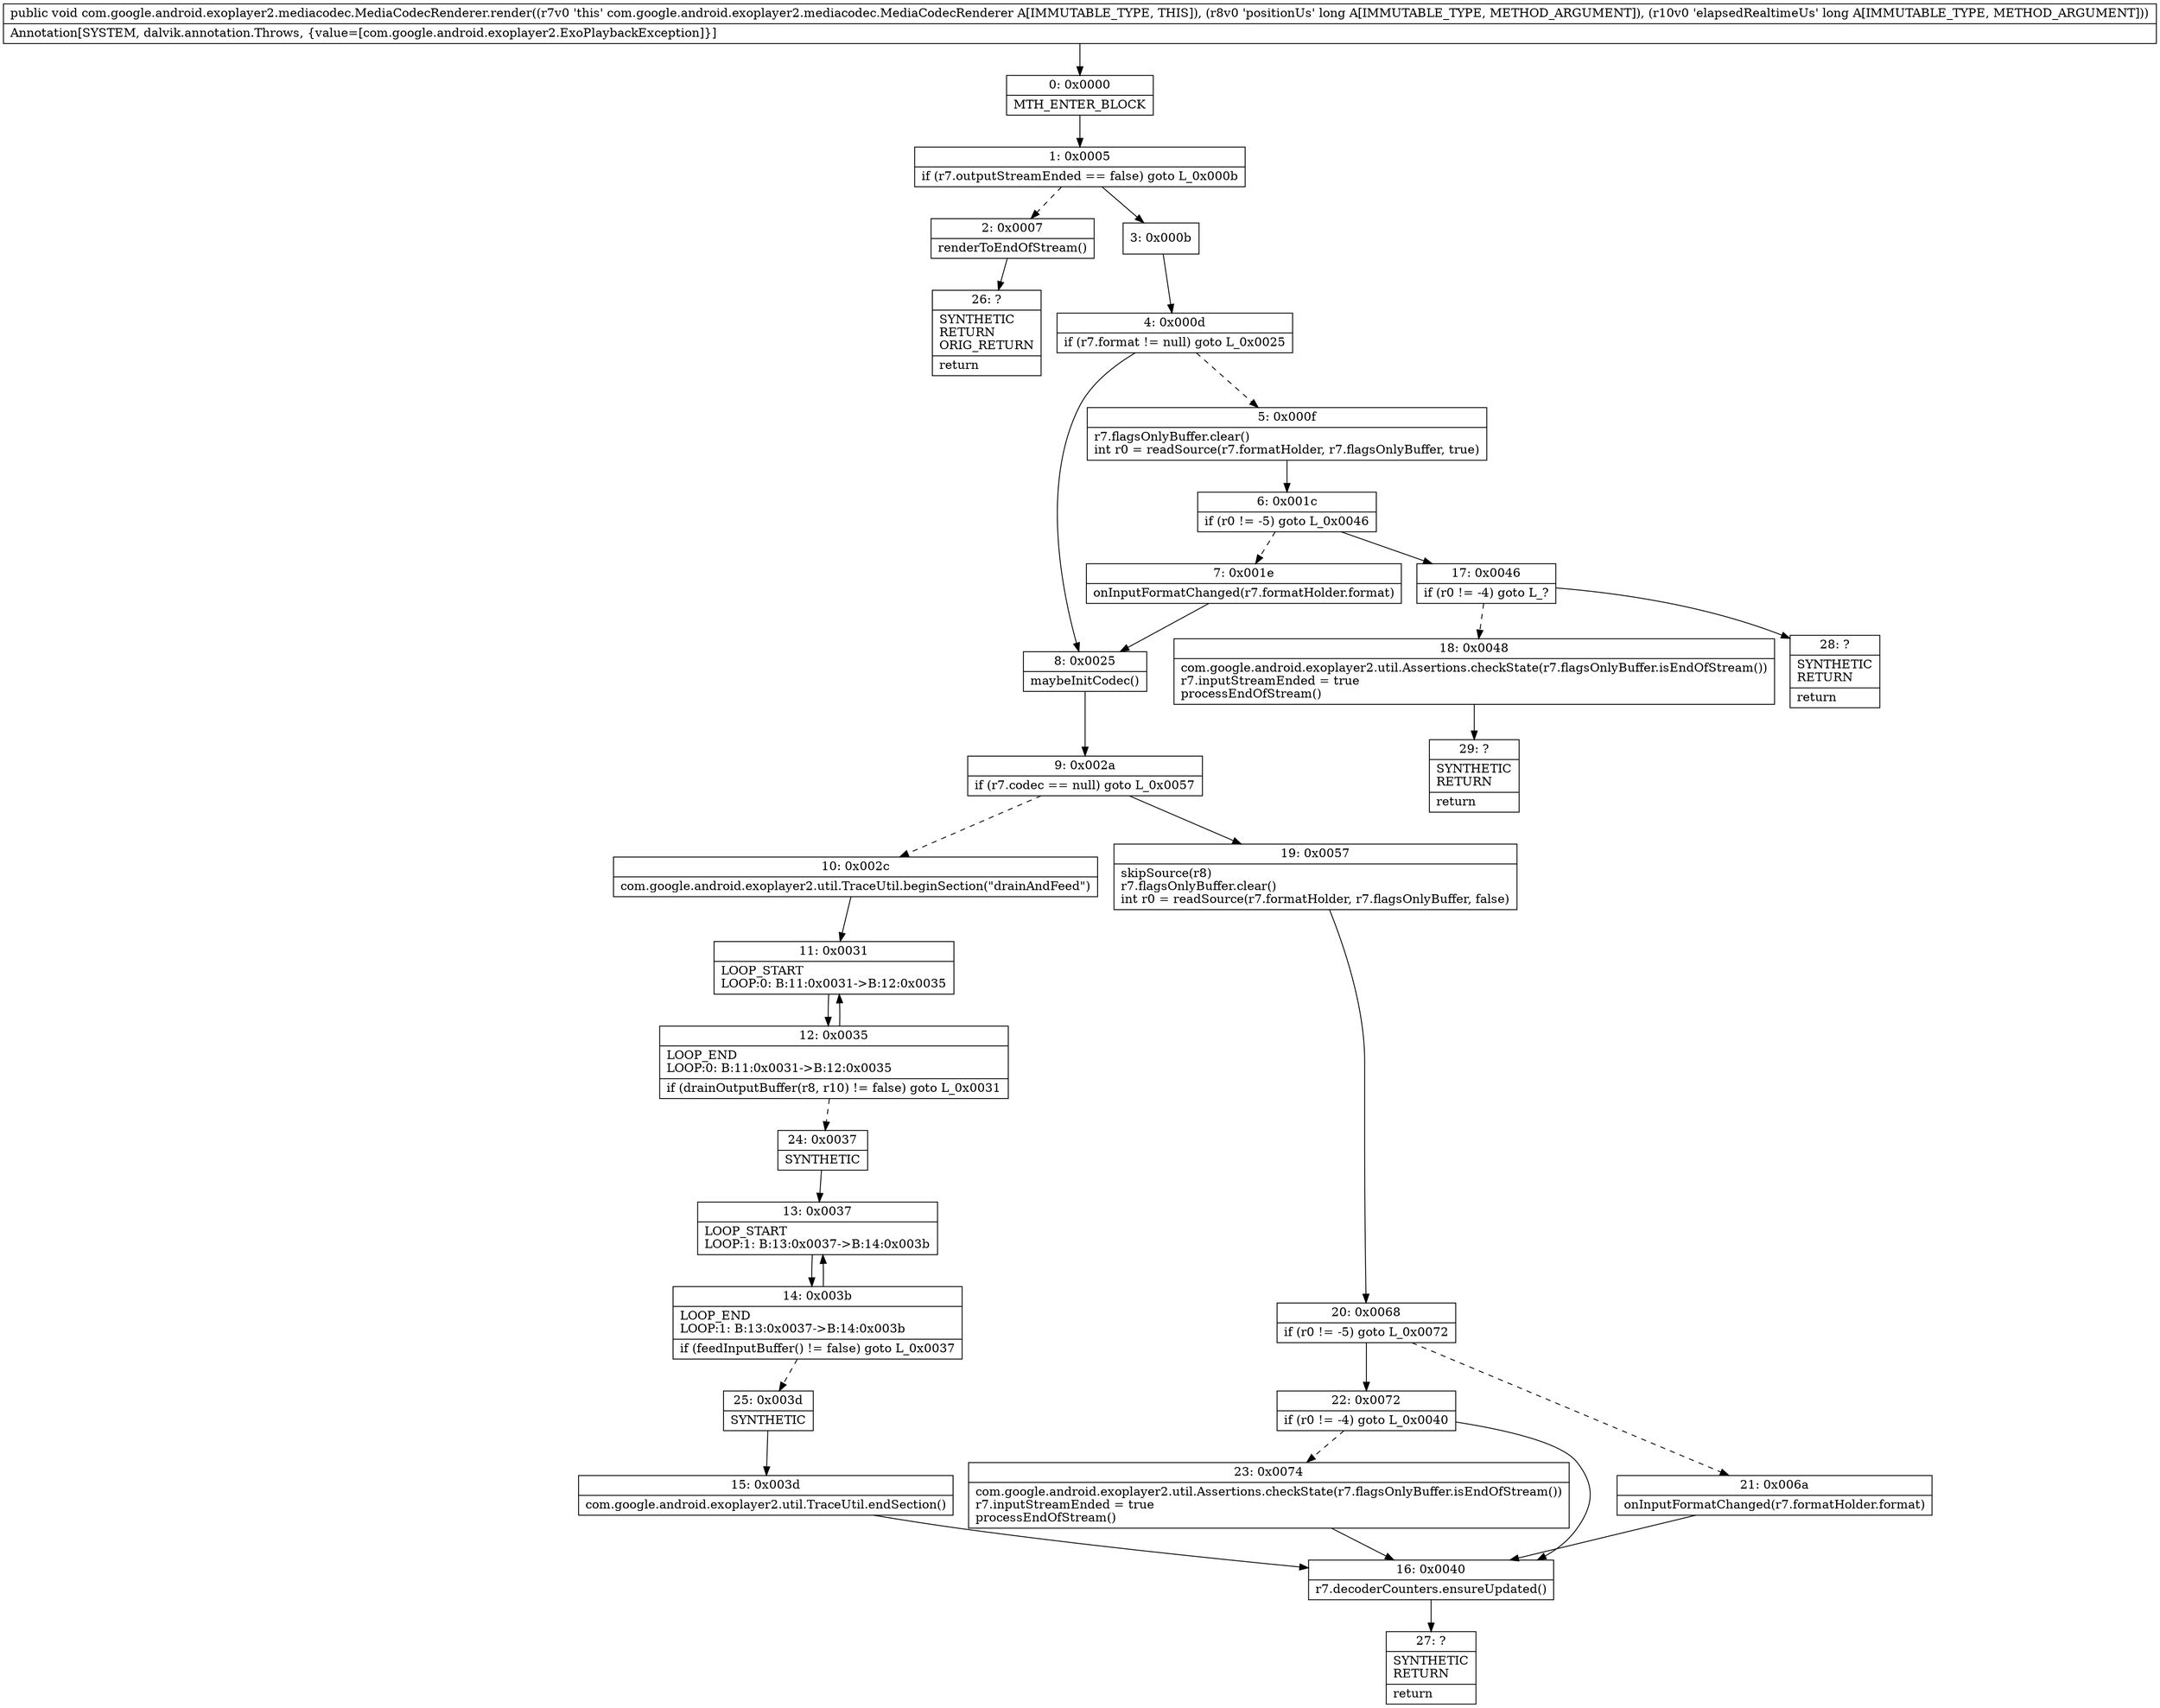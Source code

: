 digraph "CFG forcom.google.android.exoplayer2.mediacodec.MediaCodecRenderer.render(JJ)V" {
Node_0 [shape=record,label="{0\:\ 0x0000|MTH_ENTER_BLOCK\l}"];
Node_1 [shape=record,label="{1\:\ 0x0005|if (r7.outputStreamEnded == false) goto L_0x000b\l}"];
Node_2 [shape=record,label="{2\:\ 0x0007|renderToEndOfStream()\l}"];
Node_3 [shape=record,label="{3\:\ 0x000b}"];
Node_4 [shape=record,label="{4\:\ 0x000d|if (r7.format != null) goto L_0x0025\l}"];
Node_5 [shape=record,label="{5\:\ 0x000f|r7.flagsOnlyBuffer.clear()\lint r0 = readSource(r7.formatHolder, r7.flagsOnlyBuffer, true)\l}"];
Node_6 [shape=record,label="{6\:\ 0x001c|if (r0 != \-5) goto L_0x0046\l}"];
Node_7 [shape=record,label="{7\:\ 0x001e|onInputFormatChanged(r7.formatHolder.format)\l}"];
Node_8 [shape=record,label="{8\:\ 0x0025|maybeInitCodec()\l}"];
Node_9 [shape=record,label="{9\:\ 0x002a|if (r7.codec == null) goto L_0x0057\l}"];
Node_10 [shape=record,label="{10\:\ 0x002c|com.google.android.exoplayer2.util.TraceUtil.beginSection(\"drainAndFeed\")\l}"];
Node_11 [shape=record,label="{11\:\ 0x0031|LOOP_START\lLOOP:0: B:11:0x0031\-\>B:12:0x0035\l}"];
Node_12 [shape=record,label="{12\:\ 0x0035|LOOP_END\lLOOP:0: B:11:0x0031\-\>B:12:0x0035\l|if (drainOutputBuffer(r8, r10) != false) goto L_0x0031\l}"];
Node_13 [shape=record,label="{13\:\ 0x0037|LOOP_START\lLOOP:1: B:13:0x0037\-\>B:14:0x003b\l}"];
Node_14 [shape=record,label="{14\:\ 0x003b|LOOP_END\lLOOP:1: B:13:0x0037\-\>B:14:0x003b\l|if (feedInputBuffer() != false) goto L_0x0037\l}"];
Node_15 [shape=record,label="{15\:\ 0x003d|com.google.android.exoplayer2.util.TraceUtil.endSection()\l}"];
Node_16 [shape=record,label="{16\:\ 0x0040|r7.decoderCounters.ensureUpdated()\l}"];
Node_17 [shape=record,label="{17\:\ 0x0046|if (r0 != \-4) goto L_?\l}"];
Node_18 [shape=record,label="{18\:\ 0x0048|com.google.android.exoplayer2.util.Assertions.checkState(r7.flagsOnlyBuffer.isEndOfStream())\lr7.inputStreamEnded = true\lprocessEndOfStream()\l}"];
Node_19 [shape=record,label="{19\:\ 0x0057|skipSource(r8)\lr7.flagsOnlyBuffer.clear()\lint r0 = readSource(r7.formatHolder, r7.flagsOnlyBuffer, false)\l}"];
Node_20 [shape=record,label="{20\:\ 0x0068|if (r0 != \-5) goto L_0x0072\l}"];
Node_21 [shape=record,label="{21\:\ 0x006a|onInputFormatChanged(r7.formatHolder.format)\l}"];
Node_22 [shape=record,label="{22\:\ 0x0072|if (r0 != \-4) goto L_0x0040\l}"];
Node_23 [shape=record,label="{23\:\ 0x0074|com.google.android.exoplayer2.util.Assertions.checkState(r7.flagsOnlyBuffer.isEndOfStream())\lr7.inputStreamEnded = true\lprocessEndOfStream()\l}"];
Node_24 [shape=record,label="{24\:\ 0x0037|SYNTHETIC\l}"];
Node_25 [shape=record,label="{25\:\ 0x003d|SYNTHETIC\l}"];
Node_26 [shape=record,label="{26\:\ ?|SYNTHETIC\lRETURN\lORIG_RETURN\l|return\l}"];
Node_27 [shape=record,label="{27\:\ ?|SYNTHETIC\lRETURN\l|return\l}"];
Node_28 [shape=record,label="{28\:\ ?|SYNTHETIC\lRETURN\l|return\l}"];
Node_29 [shape=record,label="{29\:\ ?|SYNTHETIC\lRETURN\l|return\l}"];
MethodNode[shape=record,label="{public void com.google.android.exoplayer2.mediacodec.MediaCodecRenderer.render((r7v0 'this' com.google.android.exoplayer2.mediacodec.MediaCodecRenderer A[IMMUTABLE_TYPE, THIS]), (r8v0 'positionUs' long A[IMMUTABLE_TYPE, METHOD_ARGUMENT]), (r10v0 'elapsedRealtimeUs' long A[IMMUTABLE_TYPE, METHOD_ARGUMENT]))  | Annotation[SYSTEM, dalvik.annotation.Throws, \{value=[com.google.android.exoplayer2.ExoPlaybackException]\}]\l}"];
MethodNode -> Node_0;
Node_0 -> Node_1;
Node_1 -> Node_2[style=dashed];
Node_1 -> Node_3;
Node_2 -> Node_26;
Node_3 -> Node_4;
Node_4 -> Node_5[style=dashed];
Node_4 -> Node_8;
Node_5 -> Node_6;
Node_6 -> Node_7[style=dashed];
Node_6 -> Node_17;
Node_7 -> Node_8;
Node_8 -> Node_9;
Node_9 -> Node_10[style=dashed];
Node_9 -> Node_19;
Node_10 -> Node_11;
Node_11 -> Node_12;
Node_12 -> Node_11;
Node_12 -> Node_24[style=dashed];
Node_13 -> Node_14;
Node_14 -> Node_13;
Node_14 -> Node_25[style=dashed];
Node_15 -> Node_16;
Node_16 -> Node_27;
Node_17 -> Node_18[style=dashed];
Node_17 -> Node_28;
Node_18 -> Node_29;
Node_19 -> Node_20;
Node_20 -> Node_21[style=dashed];
Node_20 -> Node_22;
Node_21 -> Node_16;
Node_22 -> Node_16;
Node_22 -> Node_23[style=dashed];
Node_23 -> Node_16;
Node_24 -> Node_13;
Node_25 -> Node_15;
}

